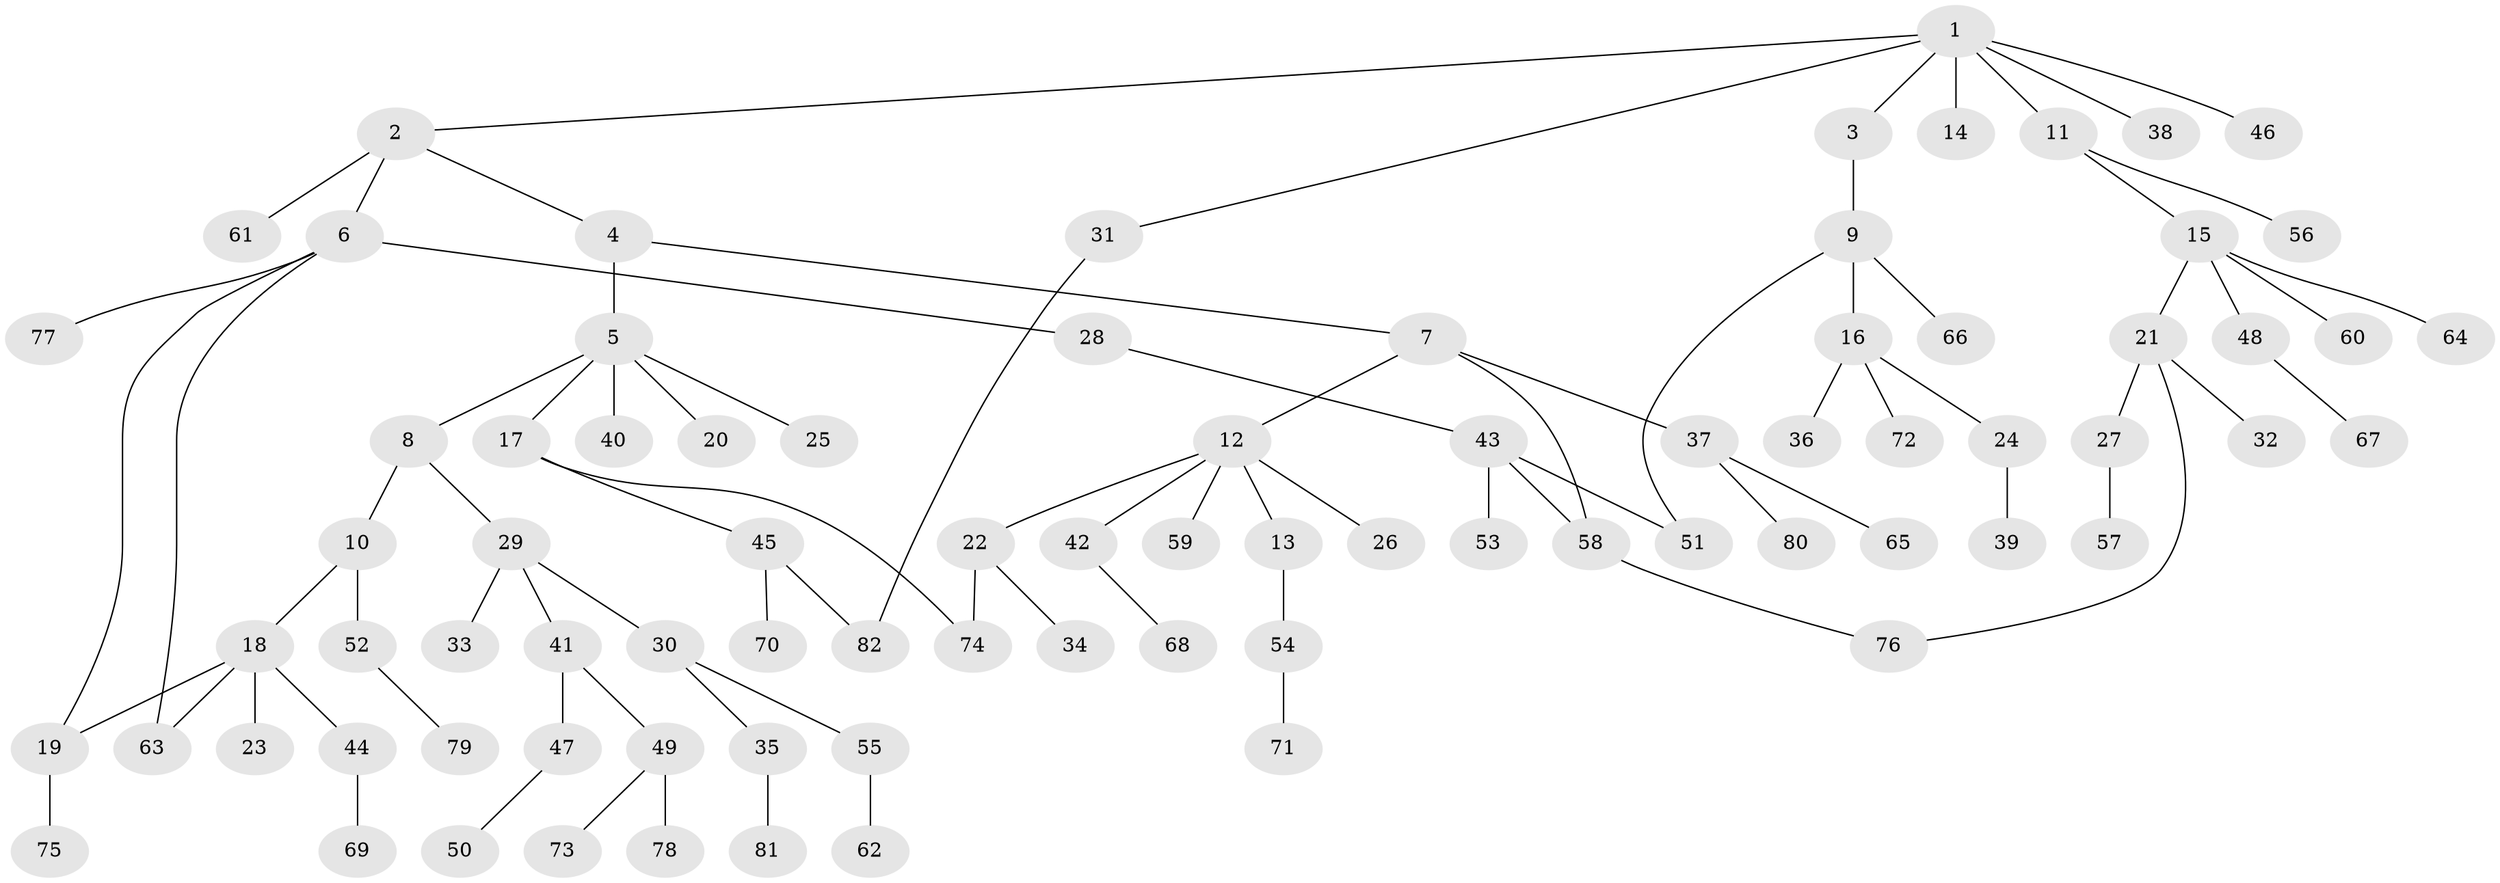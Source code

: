 // coarse degree distribution, {1: 0.875, 15: 0.041666666666666664, 8: 0.041666666666666664, 2: 0.041666666666666664}
// Generated by graph-tools (version 1.1) at 2025/44/03/04/25 21:44:43]
// undirected, 82 vertices, 88 edges
graph export_dot {
graph [start="1"]
  node [color=gray90,style=filled];
  1;
  2;
  3;
  4;
  5;
  6;
  7;
  8;
  9;
  10;
  11;
  12;
  13;
  14;
  15;
  16;
  17;
  18;
  19;
  20;
  21;
  22;
  23;
  24;
  25;
  26;
  27;
  28;
  29;
  30;
  31;
  32;
  33;
  34;
  35;
  36;
  37;
  38;
  39;
  40;
  41;
  42;
  43;
  44;
  45;
  46;
  47;
  48;
  49;
  50;
  51;
  52;
  53;
  54;
  55;
  56;
  57;
  58;
  59;
  60;
  61;
  62;
  63;
  64;
  65;
  66;
  67;
  68;
  69;
  70;
  71;
  72;
  73;
  74;
  75;
  76;
  77;
  78;
  79;
  80;
  81;
  82;
  1 -- 2;
  1 -- 3;
  1 -- 11;
  1 -- 14;
  1 -- 31;
  1 -- 38;
  1 -- 46;
  2 -- 4;
  2 -- 6;
  2 -- 61;
  3 -- 9;
  4 -- 5;
  4 -- 7;
  5 -- 8;
  5 -- 17;
  5 -- 20;
  5 -- 25;
  5 -- 40;
  6 -- 19;
  6 -- 28;
  6 -- 63;
  6 -- 77;
  7 -- 12;
  7 -- 37;
  7 -- 58;
  8 -- 10;
  8 -- 29;
  9 -- 16;
  9 -- 66;
  9 -- 51;
  10 -- 18;
  10 -- 52;
  11 -- 15;
  11 -- 56;
  12 -- 13;
  12 -- 22;
  12 -- 26;
  12 -- 42;
  12 -- 59;
  13 -- 54;
  15 -- 21;
  15 -- 48;
  15 -- 60;
  15 -- 64;
  16 -- 24;
  16 -- 36;
  16 -- 72;
  17 -- 45;
  17 -- 74;
  18 -- 23;
  18 -- 44;
  18 -- 19;
  18 -- 63;
  19 -- 75;
  21 -- 27;
  21 -- 32;
  21 -- 76;
  22 -- 34;
  22 -- 74;
  24 -- 39;
  27 -- 57;
  28 -- 43;
  29 -- 30;
  29 -- 33;
  29 -- 41;
  30 -- 35;
  30 -- 55;
  31 -- 82;
  35 -- 81;
  37 -- 65;
  37 -- 80;
  41 -- 47;
  41 -- 49;
  42 -- 68;
  43 -- 51;
  43 -- 53;
  43 -- 58;
  44 -- 69;
  45 -- 70;
  45 -- 82;
  47 -- 50;
  48 -- 67;
  49 -- 73;
  49 -- 78;
  52 -- 79;
  54 -- 71;
  55 -- 62;
  58 -- 76;
}
